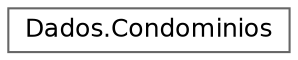 digraph "Graphical Class Hierarchy"
{
 // LATEX_PDF_SIZE
  bgcolor="transparent";
  edge [fontname=Helvetica,fontsize=12,labelfontname=Helvetica,labelfontsize=10];
  node [fontname=Helvetica,fontsize=12,shape=box,height=0.2,width=0.4];
  rankdir="LR";
  Node0 [id="Node000000",label="Dados.Condominios",height=0.2,width=0.4,color="grey40", fillcolor="white", style="filled",URL="$class_dados_1_1_condominios.html",tooltip="Classe responsável por armazenar e gerenciar informações sobre condomínios."];
}
